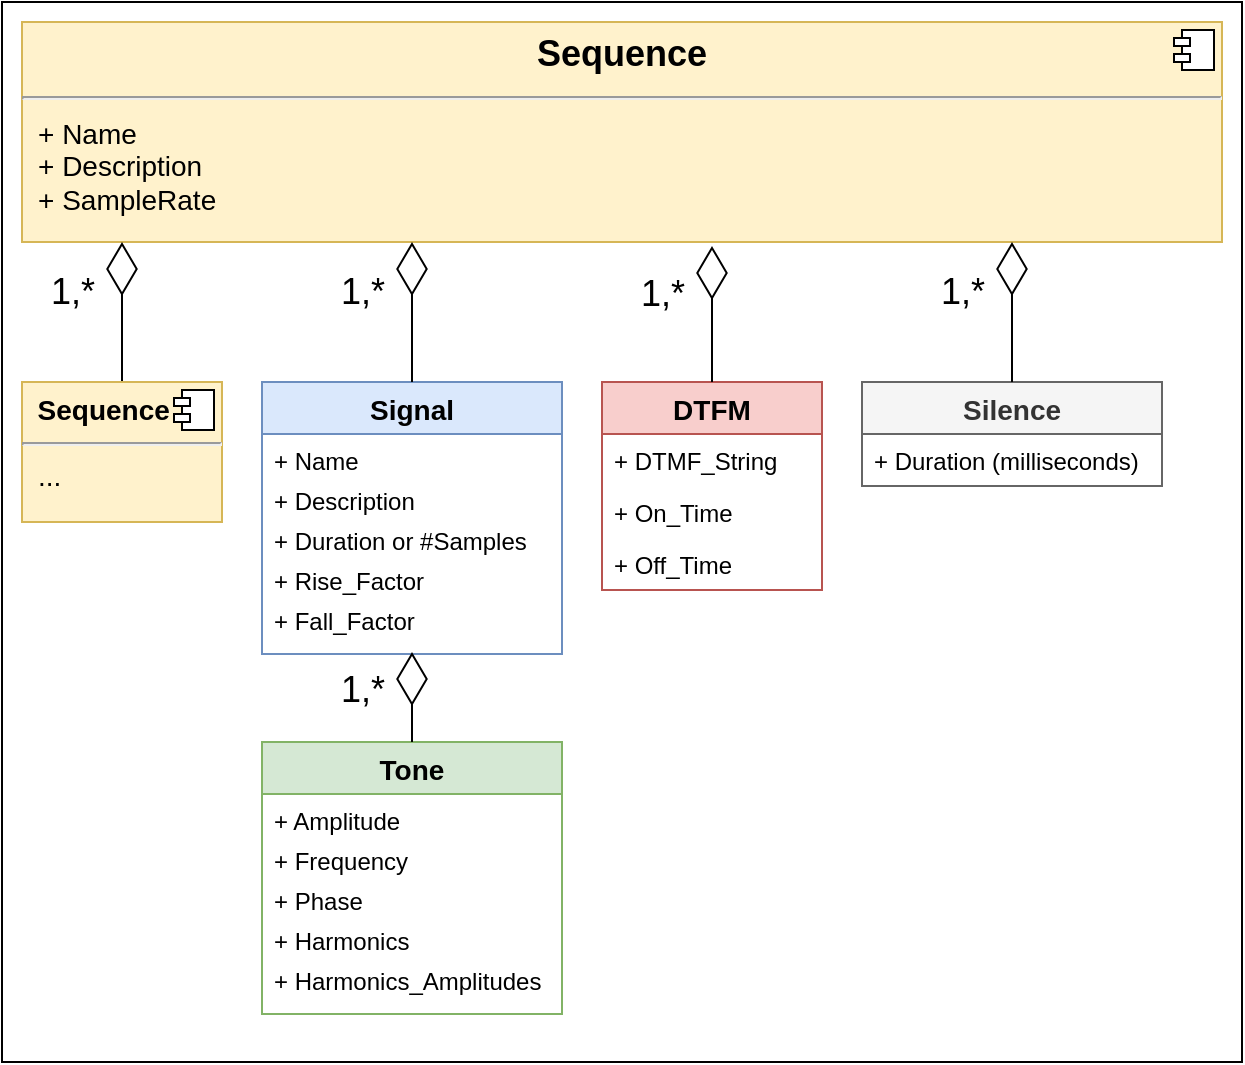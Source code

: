 <mxfile>
    <diagram id="9n-NfcpaEzd3yjL_llR8" name="Page-1">
        <mxGraphModel dx="833" dy="750" grid="1" gridSize="10" guides="1" tooltips="1" connect="1" arrows="1" fold="1" page="1" pageScale="1" pageWidth="850" pageHeight="1100" background="#FFFFFF" math="0" shadow="0">
            <root>
                <mxCell id="0"/>
                <mxCell id="1" parent="0"/>
                <mxCell id="2" value="" style="rounded=0;whiteSpace=wrap;html=1;" vertex="1" parent="1">
                    <mxGeometry x="30" y="30" width="620" height="530" as="geometry"/>
                </mxCell>
                <mxCell id="3" value="&lt;p style=&quot;margin: 0px ; margin-top: 6px ; text-align: center&quot;&gt;&lt;b&gt;Sequence&lt;/b&gt;&lt;/p&gt;&lt;hr&gt;&lt;p style=&quot;margin: 0px 0px 0px 8px ; font-size: 14px&quot;&gt;&lt;font style=&quot;font-size: 14px&quot;&gt;&lt;span style=&quot;font-size: 14px&quot;&gt;+ Name&lt;/span&gt;&lt;br&gt;&lt;font style=&quot;font-size: 14px&quot;&gt;+ Description&lt;/font&gt;&lt;/font&gt;&lt;/p&gt;&lt;p style=&quot;margin: 0px 0px 0px 8px ; font-size: 14px&quot;&gt;&lt;font style=&quot;font-size: 14px&quot;&gt;+ SampleRate&lt;/font&gt;&lt;/p&gt;" style="align=left;overflow=fill;html=1;dropTarget=0;fontSize=18;fillColor=#fff2cc;strokeColor=#d6b656;" vertex="1" parent="1">
                    <mxGeometry x="40" y="40" width="600" height="110" as="geometry"/>
                </mxCell>
                <mxCell id="4" value="" style="shape=component;jettyWidth=8;jettyHeight=4;fontSize=18;" vertex="1" parent="3">
                    <mxGeometry x="1" width="20" height="20" relative="1" as="geometry">
                        <mxPoint x="-24" y="4" as="offset"/>
                    </mxGeometry>
                </mxCell>
                <mxCell id="5" value="" style="endArrow=diamondThin;endFill=0;endSize=24;html=1;fontSize=18;exitX=0.5;exitY=0;exitDx=0;exitDy=0;" edge="1" parent="1" source="7">
                    <mxGeometry width="160" relative="1" as="geometry">
                        <mxPoint x="80" y="240" as="sourcePoint"/>
                        <mxPoint x="90" y="150" as="targetPoint"/>
                    </mxGeometry>
                </mxCell>
                <mxCell id="6" value="1,*" style="edgeLabel;html=1;align=center;verticalAlign=middle;resizable=0;points=[];fontSize=18;" vertex="1" connectable="0" parent="5">
                    <mxGeometry x="0.56" y="-1" relative="1" as="geometry">
                        <mxPoint x="-26" y="9" as="offset"/>
                    </mxGeometry>
                </mxCell>
                <mxCell id="7" value="&lt;p style=&quot;margin: 6px 0px 0px ; font-size: 14px&quot;&gt;&lt;b style=&quot;font-size: 14px&quot;&gt;&lt;font style=&quot;font-size: 14px&quot;&gt;&amp;nbsp; Sequence&lt;/font&gt;&lt;/b&gt;&lt;/p&gt;&lt;hr style=&quot;font-size: 14px&quot;&gt;&lt;p style=&quot;margin: 0px 0px 0px 8px ; font-size: 14px&quot;&gt;...&lt;/p&gt;" style="align=left;overflow=fill;html=1;dropTarget=0;fontSize=14;fillColor=#fff2cc;strokeColor=#d6b656;" vertex="1" parent="1">
                    <mxGeometry x="40" y="220" width="100" height="70" as="geometry"/>
                </mxCell>
                <mxCell id="8" value="" style="shape=component;jettyWidth=8;jettyHeight=4;fontSize=18;" vertex="1" parent="7">
                    <mxGeometry x="1" width="20" height="20" relative="1" as="geometry">
                        <mxPoint x="-24" y="4" as="offset"/>
                    </mxGeometry>
                </mxCell>
                <mxCell id="9" value="Signal" style="swimlane;fontStyle=1;childLayout=stackLayout;horizontal=1;startSize=26;fillColor=#dae8fc;horizontalStack=0;resizeParent=1;resizeParentMax=0;resizeLast=0;collapsible=1;marginBottom=0;fontSize=14;strokeColor=#6c8ebf;" vertex="1" parent="1">
                    <mxGeometry x="160" y="220" width="150" height="136" as="geometry"/>
                </mxCell>
                <mxCell id="10" value="+ Name" style="text;strokeColor=none;fillColor=none;align=left;verticalAlign=top;spacingLeft=4;spacingRight=4;overflow=hidden;rotatable=0;points=[[0,0.5],[1,0.5]];portConstraint=eastwest;fontSize=12;" vertex="1" parent="9">
                    <mxGeometry y="26" width="150" height="20" as="geometry"/>
                </mxCell>
                <mxCell id="11" value="+ Description" style="text;strokeColor=none;fillColor=none;align=left;verticalAlign=top;spacingLeft=4;spacingRight=4;overflow=hidden;rotatable=0;points=[[0,0.5],[1,0.5]];portConstraint=eastwest;fontSize=12;" vertex="1" parent="9">
                    <mxGeometry y="46" width="150" height="20" as="geometry"/>
                </mxCell>
                <mxCell id="12" value="+ Duration or #Samples" style="text;strokeColor=none;fillColor=none;align=left;verticalAlign=top;spacingLeft=4;spacingRight=4;overflow=hidden;rotatable=0;points=[[0,0.5],[1,0.5]];portConstraint=eastwest;fontSize=12;" vertex="1" parent="9">
                    <mxGeometry y="66" width="150" height="20" as="geometry"/>
                </mxCell>
                <mxCell id="13" value="+ Rise_Factor" style="text;strokeColor=none;fillColor=none;align=left;verticalAlign=top;spacingLeft=4;spacingRight=4;overflow=hidden;rotatable=0;points=[[0,0.5],[1,0.5]];portConstraint=eastwest;fontSize=12;" vertex="1" parent="9">
                    <mxGeometry y="86" width="150" height="20" as="geometry"/>
                </mxCell>
                <mxCell id="14" value="+ Fall_Factor" style="text;strokeColor=none;fillColor=none;align=left;verticalAlign=top;spacingLeft=4;spacingRight=4;overflow=hidden;rotatable=0;points=[[0,0.5],[1,0.5]];portConstraint=eastwest;fontSize=12;" vertex="1" parent="9">
                    <mxGeometry y="106" width="150" height="30" as="geometry"/>
                </mxCell>
                <mxCell id="15" value="DTFM" style="swimlane;fontStyle=1;childLayout=stackLayout;horizontal=1;startSize=26;fillColor=#f8cecc;horizontalStack=0;resizeParent=1;resizeParentMax=0;resizeLast=0;collapsible=1;marginBottom=0;fontSize=14;strokeColor=#b85450;" vertex="1" parent="1">
                    <mxGeometry x="330" y="220" width="110" height="104" as="geometry"/>
                </mxCell>
                <mxCell id="16" value="+ DTMF_String" style="text;strokeColor=none;fillColor=none;align=left;verticalAlign=top;spacingLeft=4;spacingRight=4;overflow=hidden;rotatable=0;points=[[0,0.5],[1,0.5]];portConstraint=eastwest;fontSize=12;" vertex="1" parent="15">
                    <mxGeometry y="26" width="110" height="26" as="geometry"/>
                </mxCell>
                <mxCell id="17" value="+ On_Time" style="text;strokeColor=none;fillColor=none;align=left;verticalAlign=top;spacingLeft=4;spacingRight=4;overflow=hidden;rotatable=0;points=[[0,0.5],[1,0.5]];portConstraint=eastwest;fontSize=12;" vertex="1" parent="15">
                    <mxGeometry y="52" width="110" height="26" as="geometry"/>
                </mxCell>
                <mxCell id="18" value="+ Off_Time" style="text;strokeColor=none;fillColor=none;align=left;verticalAlign=top;spacingLeft=4;spacingRight=4;overflow=hidden;rotatable=0;points=[[0,0.5],[1,0.5]];portConstraint=eastwest;fontSize=12;" vertex="1" parent="15">
                    <mxGeometry y="78" width="110" height="26" as="geometry"/>
                </mxCell>
                <mxCell id="19" value="Silence" style="swimlane;fontStyle=1;childLayout=stackLayout;horizontal=1;startSize=26;fillColor=#f5f5f5;horizontalStack=0;resizeParent=1;resizeParentMax=0;resizeLast=0;collapsible=1;marginBottom=0;fontSize=14;strokeColor=#666666;fontColor=#333333;" vertex="1" parent="1">
                    <mxGeometry x="460" y="220" width="150" height="52" as="geometry"/>
                </mxCell>
                <mxCell id="20" value="+ Duration (milliseconds)" style="text;strokeColor=none;fillColor=none;align=left;verticalAlign=top;spacingLeft=4;spacingRight=4;overflow=hidden;rotatable=0;points=[[0,0.5],[1,0.5]];portConstraint=eastwest;fontSize=12;" vertex="1" parent="19">
                    <mxGeometry y="26" width="150" height="26" as="geometry"/>
                </mxCell>
                <mxCell id="21" value="" style="endArrow=diamondThin;endFill=0;endSize=24;html=1;fontSize=18;exitX=0.5;exitY=0;exitDx=0;exitDy=0;" edge="1" parent="1" source="9">
                    <mxGeometry width="160" relative="1" as="geometry">
                        <mxPoint x="290" y="220" as="sourcePoint"/>
                        <mxPoint x="235" y="150" as="targetPoint"/>
                    </mxGeometry>
                </mxCell>
                <mxCell id="22" value="1,*" style="edgeLabel;html=1;align=center;verticalAlign=middle;resizable=0;points=[];fontSize=18;" vertex="1" connectable="0" parent="21">
                    <mxGeometry x="0.56" y="-1" relative="1" as="geometry">
                        <mxPoint x="-26" y="9" as="offset"/>
                    </mxGeometry>
                </mxCell>
                <mxCell id="23" value="" style="endArrow=diamondThin;endFill=0;endSize=24;html=1;fontSize=18;entryX=0.575;entryY=1.018;entryDx=0;entryDy=0;entryPerimeter=0;exitX=0.5;exitY=0;exitDx=0;exitDy=0;" edge="1" parent="1" source="15" target="3">
                    <mxGeometry width="160" relative="1" as="geometry">
                        <mxPoint x="390" y="220" as="sourcePoint"/>
                        <mxPoint x="390" y="170" as="targetPoint"/>
                    </mxGeometry>
                </mxCell>
                <mxCell id="24" value="1,*" style="edgeLabel;html=1;align=center;verticalAlign=middle;resizable=0;points=[];fontSize=18;" vertex="1" connectable="0" parent="23">
                    <mxGeometry x="0.56" y="-1" relative="1" as="geometry">
                        <mxPoint x="-26" y="9" as="offset"/>
                    </mxGeometry>
                </mxCell>
                <mxCell id="25" value="" style="endArrow=diamondThin;endFill=0;endSize=24;html=1;fontSize=18;exitX=0.5;exitY=0;exitDx=0;exitDy=0;" edge="1" parent="1" source="19">
                    <mxGeometry width="160" relative="1" as="geometry">
                        <mxPoint x="620" y="220" as="sourcePoint"/>
                        <mxPoint x="535" y="150" as="targetPoint"/>
                    </mxGeometry>
                </mxCell>
                <mxCell id="26" value="1,*" style="edgeLabel;html=1;align=center;verticalAlign=middle;resizable=0;points=[];fontSize=18;" vertex="1" connectable="0" parent="25">
                    <mxGeometry x="0.56" y="-1" relative="1" as="geometry">
                        <mxPoint x="-26" y="9" as="offset"/>
                    </mxGeometry>
                </mxCell>
                <mxCell id="27" value="Tone" style="swimlane;fontStyle=1;childLayout=stackLayout;horizontal=1;startSize=26;fillColor=#d5e8d4;horizontalStack=0;resizeParent=1;resizeParentMax=0;resizeLast=0;collapsible=1;marginBottom=0;fontSize=14;strokeColor=#82b366;" vertex="1" parent="1">
                    <mxGeometry x="160" y="400" width="150" height="136" as="geometry"/>
                </mxCell>
                <mxCell id="28" value="+ Amplitude" style="text;strokeColor=none;fillColor=none;align=left;verticalAlign=top;spacingLeft=4;spacingRight=4;overflow=hidden;rotatable=0;points=[[0,0.5],[1,0.5]];portConstraint=eastwest;fontSize=12;" vertex="1" parent="27">
                    <mxGeometry y="26" width="150" height="20" as="geometry"/>
                </mxCell>
                <mxCell id="29" value="+ Frequency" style="text;strokeColor=none;fillColor=none;align=left;verticalAlign=top;spacingLeft=4;spacingRight=4;overflow=hidden;rotatable=0;points=[[0,0.5],[1,0.5]];portConstraint=eastwest;fontSize=12;" vertex="1" parent="27">
                    <mxGeometry y="46" width="150" height="20" as="geometry"/>
                </mxCell>
                <mxCell id="30" value="+ Phase" style="text;strokeColor=none;fillColor=none;align=left;verticalAlign=top;spacingLeft=4;spacingRight=4;overflow=hidden;rotatable=0;points=[[0,0.5],[1,0.5]];portConstraint=eastwest;fontSize=12;" vertex="1" parent="27">
                    <mxGeometry y="66" width="150" height="20" as="geometry"/>
                </mxCell>
                <mxCell id="31" value="+ Harmonics" style="text;strokeColor=none;fillColor=none;align=left;verticalAlign=top;spacingLeft=4;spacingRight=4;overflow=hidden;rotatable=0;points=[[0,0.5],[1,0.5]];portConstraint=eastwest;fontSize=12;" vertex="1" parent="27">
                    <mxGeometry y="86" width="150" height="20" as="geometry"/>
                </mxCell>
                <mxCell id="32" value="+ Harmonics_Amplitudes" style="text;strokeColor=none;fillColor=none;align=left;verticalAlign=top;spacingLeft=4;spacingRight=4;overflow=hidden;rotatable=0;points=[[0,0.5],[1,0.5]];portConstraint=eastwest;fontSize=12;" vertex="1" parent="27">
                    <mxGeometry y="106" width="150" height="30" as="geometry"/>
                </mxCell>
                <mxCell id="33" value="" style="endArrow=diamondThin;endFill=0;endSize=24;html=1;fontSize=18;entryX=0.5;entryY=0.967;entryDx=0;entryDy=0;exitX=0.5;exitY=0;exitDx=0;exitDy=0;entryPerimeter=0;" edge="1" parent="1" source="27" target="14">
                    <mxGeometry width="160" relative="1" as="geometry">
                        <mxPoint x="360" y="440" as="sourcePoint"/>
                        <mxPoint x="361" y="370" as="targetPoint"/>
                    </mxGeometry>
                </mxCell>
                <mxCell id="34" value="1,*" style="edgeLabel;html=1;align=center;verticalAlign=middle;resizable=0;points=[];fontSize=18;" vertex="1" connectable="0" parent="33">
                    <mxGeometry x="0.56" y="-1" relative="1" as="geometry">
                        <mxPoint x="-26" y="9" as="offset"/>
                    </mxGeometry>
                </mxCell>
            </root>
        </mxGraphModel>
    </diagram>
</mxfile>